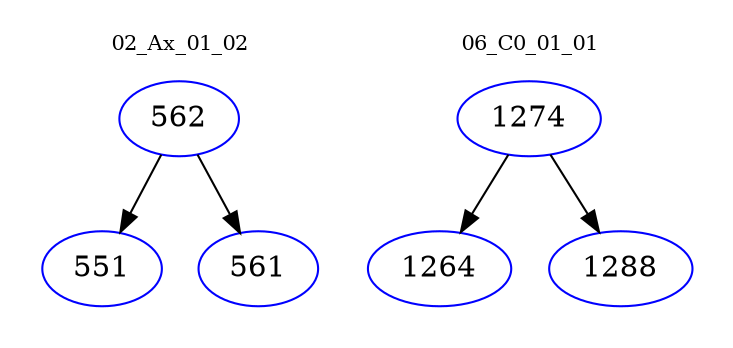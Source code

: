 digraph{
subgraph cluster_0 {
color = white
label = "02_Ax_01_02";
fontsize=10;
T0_562 [label="562", color="blue"]
T0_562 -> T0_551 [color="black"]
T0_551 [label="551", color="blue"]
T0_562 -> T0_561 [color="black"]
T0_561 [label="561", color="blue"]
}
subgraph cluster_1 {
color = white
label = "06_C0_01_01";
fontsize=10;
T1_1274 [label="1274", color="blue"]
T1_1274 -> T1_1264 [color="black"]
T1_1264 [label="1264", color="blue"]
T1_1274 -> T1_1288 [color="black"]
T1_1288 [label="1288", color="blue"]
}
}
